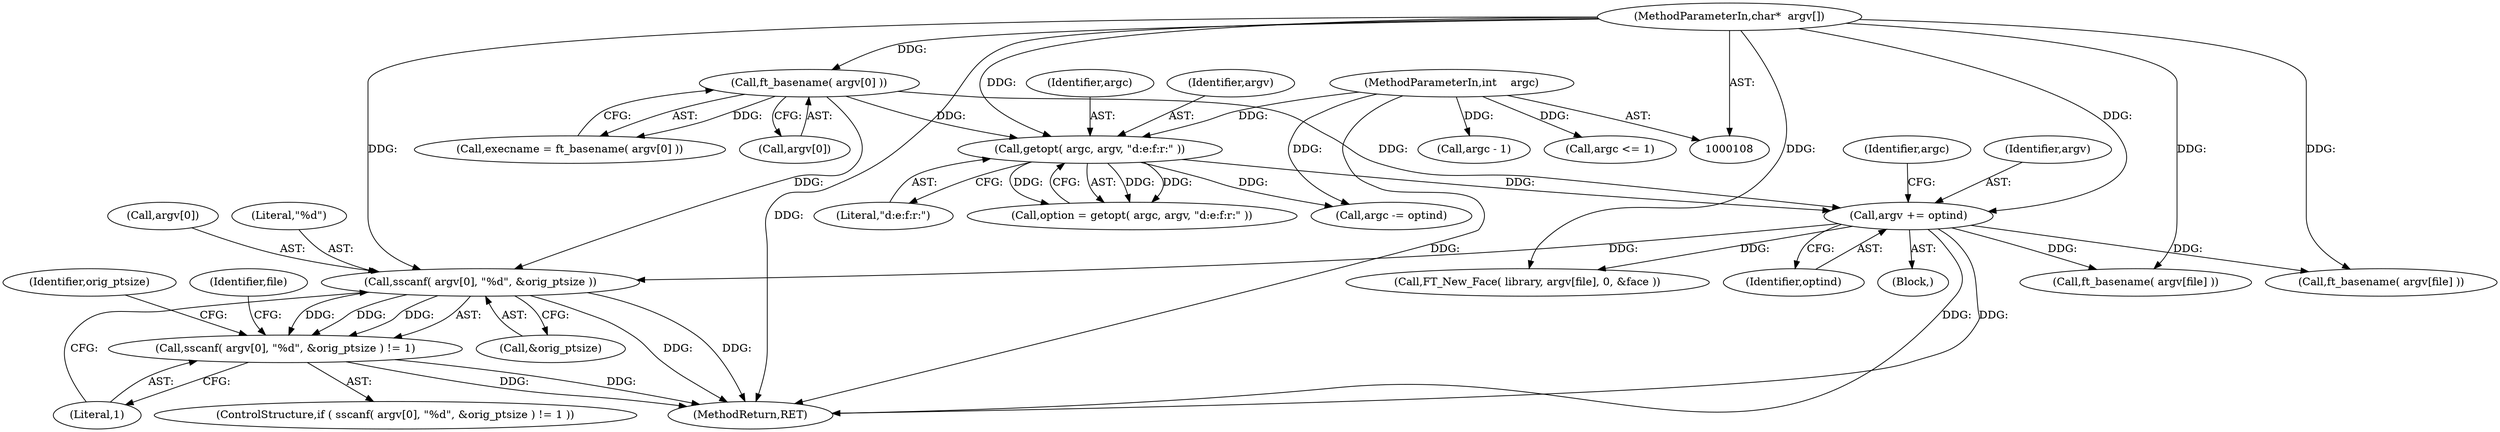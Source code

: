digraph "0_savannah_b995299b73ba4cd259f221f500d4e63095508bec_1@API" {
"1000199" [label="(Call,sscanf( argv[0], \"%d\", &orig_ptsize ))"];
"1000129" [label="(Call,ft_basename( argv[0] ))"];
"1000110" [label="(MethodParameterIn,char*  argv[])"];
"1000188" [label="(Call,argv += optind)"];
"1000138" [label="(Call,getopt( argc, argv, \"d:e:f:r:\" ))"];
"1000109" [label="(MethodParameterIn,int    argc)"];
"1000198" [label="(Call,sscanf( argv[0], \"%d\", &orig_ptsize ) != 1)"];
"1000204" [label="(Call,&orig_ptsize)"];
"1000234" [label="(Call,FT_New_Face( library, argv[file], 0, &face ))"];
"1000109" [label="(MethodParameterIn,int    argc)"];
"1000141" [label="(Literal,\"d:e:f:r:\")"];
"1000211" [label="(Identifier,file)"];
"1000193" [label="(Identifier,argc)"];
"1000198" [label="(Call,sscanf( argv[0], \"%d\", &orig_ptsize ) != 1)"];
"1000129" [label="(Call,ft_basename( argv[0] ))"];
"1000449" [label="(Call,ft_basename( argv[file] ))"];
"1000208" [label="(Identifier,orig_ptsize)"];
"1000197" [label="(ControlStructure,if ( sscanf( argv[0], \"%d\", &orig_ptsize ) != 1 ))"];
"1000127" [label="(Call,execname = ft_basename( argv[0] ))"];
"1000189" [label="(Identifier,argv)"];
"1000564" [label="(Call,argc - 1)"];
"1000192" [label="(Call,argc <= 1)"];
"1000617" [label="(MethodReturn,RET)"];
"1000139" [label="(Identifier,argc)"];
"1000190" [label="(Identifier,optind)"];
"1000136" [label="(Call,option = getopt( argc, argv, \"d:e:f:r:\" ))"];
"1000110" [label="(MethodParameterIn,char*  argv[])"];
"1000188" [label="(Call,argv += optind)"];
"1000200" [label="(Call,argv[0])"];
"1000138" [label="(Call,getopt( argc, argv, \"d:e:f:r:\" ))"];
"1000524" [label="(Call,ft_basename( argv[file] ))"];
"1000199" [label="(Call,sscanf( argv[0], \"%d\", &orig_ptsize ))"];
"1000111" [label="(Block,)"];
"1000206" [label="(Literal,1)"];
"1000140" [label="(Identifier,argv)"];
"1000203" [label="(Literal,\"%d\")"];
"1000185" [label="(Call,argc -= optind)"];
"1000130" [label="(Call,argv[0])"];
"1000199" -> "1000198"  [label="AST: "];
"1000199" -> "1000204"  [label="CFG: "];
"1000200" -> "1000199"  [label="AST: "];
"1000203" -> "1000199"  [label="AST: "];
"1000204" -> "1000199"  [label="AST: "];
"1000206" -> "1000199"  [label="CFG: "];
"1000199" -> "1000617"  [label="DDG: "];
"1000199" -> "1000617"  [label="DDG: "];
"1000199" -> "1000198"  [label="DDG: "];
"1000199" -> "1000198"  [label="DDG: "];
"1000199" -> "1000198"  [label="DDG: "];
"1000129" -> "1000199"  [label="DDG: "];
"1000188" -> "1000199"  [label="DDG: "];
"1000110" -> "1000199"  [label="DDG: "];
"1000129" -> "1000127"  [label="AST: "];
"1000129" -> "1000130"  [label="CFG: "];
"1000130" -> "1000129"  [label="AST: "];
"1000127" -> "1000129"  [label="CFG: "];
"1000129" -> "1000127"  [label="DDG: "];
"1000110" -> "1000129"  [label="DDG: "];
"1000129" -> "1000138"  [label="DDG: "];
"1000129" -> "1000188"  [label="DDG: "];
"1000110" -> "1000108"  [label="AST: "];
"1000110" -> "1000617"  [label="DDG: "];
"1000110" -> "1000138"  [label="DDG: "];
"1000110" -> "1000188"  [label="DDG: "];
"1000110" -> "1000234"  [label="DDG: "];
"1000110" -> "1000449"  [label="DDG: "];
"1000110" -> "1000524"  [label="DDG: "];
"1000188" -> "1000111"  [label="AST: "];
"1000188" -> "1000190"  [label="CFG: "];
"1000189" -> "1000188"  [label="AST: "];
"1000190" -> "1000188"  [label="AST: "];
"1000193" -> "1000188"  [label="CFG: "];
"1000188" -> "1000617"  [label="DDG: "];
"1000188" -> "1000617"  [label="DDG: "];
"1000138" -> "1000188"  [label="DDG: "];
"1000188" -> "1000234"  [label="DDG: "];
"1000188" -> "1000449"  [label="DDG: "];
"1000188" -> "1000524"  [label="DDG: "];
"1000138" -> "1000136"  [label="AST: "];
"1000138" -> "1000141"  [label="CFG: "];
"1000139" -> "1000138"  [label="AST: "];
"1000140" -> "1000138"  [label="AST: "];
"1000141" -> "1000138"  [label="AST: "];
"1000136" -> "1000138"  [label="CFG: "];
"1000138" -> "1000136"  [label="DDG: "];
"1000138" -> "1000136"  [label="DDG: "];
"1000138" -> "1000136"  [label="DDG: "];
"1000109" -> "1000138"  [label="DDG: "];
"1000138" -> "1000185"  [label="DDG: "];
"1000109" -> "1000108"  [label="AST: "];
"1000109" -> "1000617"  [label="DDG: "];
"1000109" -> "1000185"  [label="DDG: "];
"1000109" -> "1000192"  [label="DDG: "];
"1000109" -> "1000564"  [label="DDG: "];
"1000198" -> "1000197"  [label="AST: "];
"1000198" -> "1000206"  [label="CFG: "];
"1000206" -> "1000198"  [label="AST: "];
"1000208" -> "1000198"  [label="CFG: "];
"1000211" -> "1000198"  [label="CFG: "];
"1000198" -> "1000617"  [label="DDG: "];
"1000198" -> "1000617"  [label="DDG: "];
}
